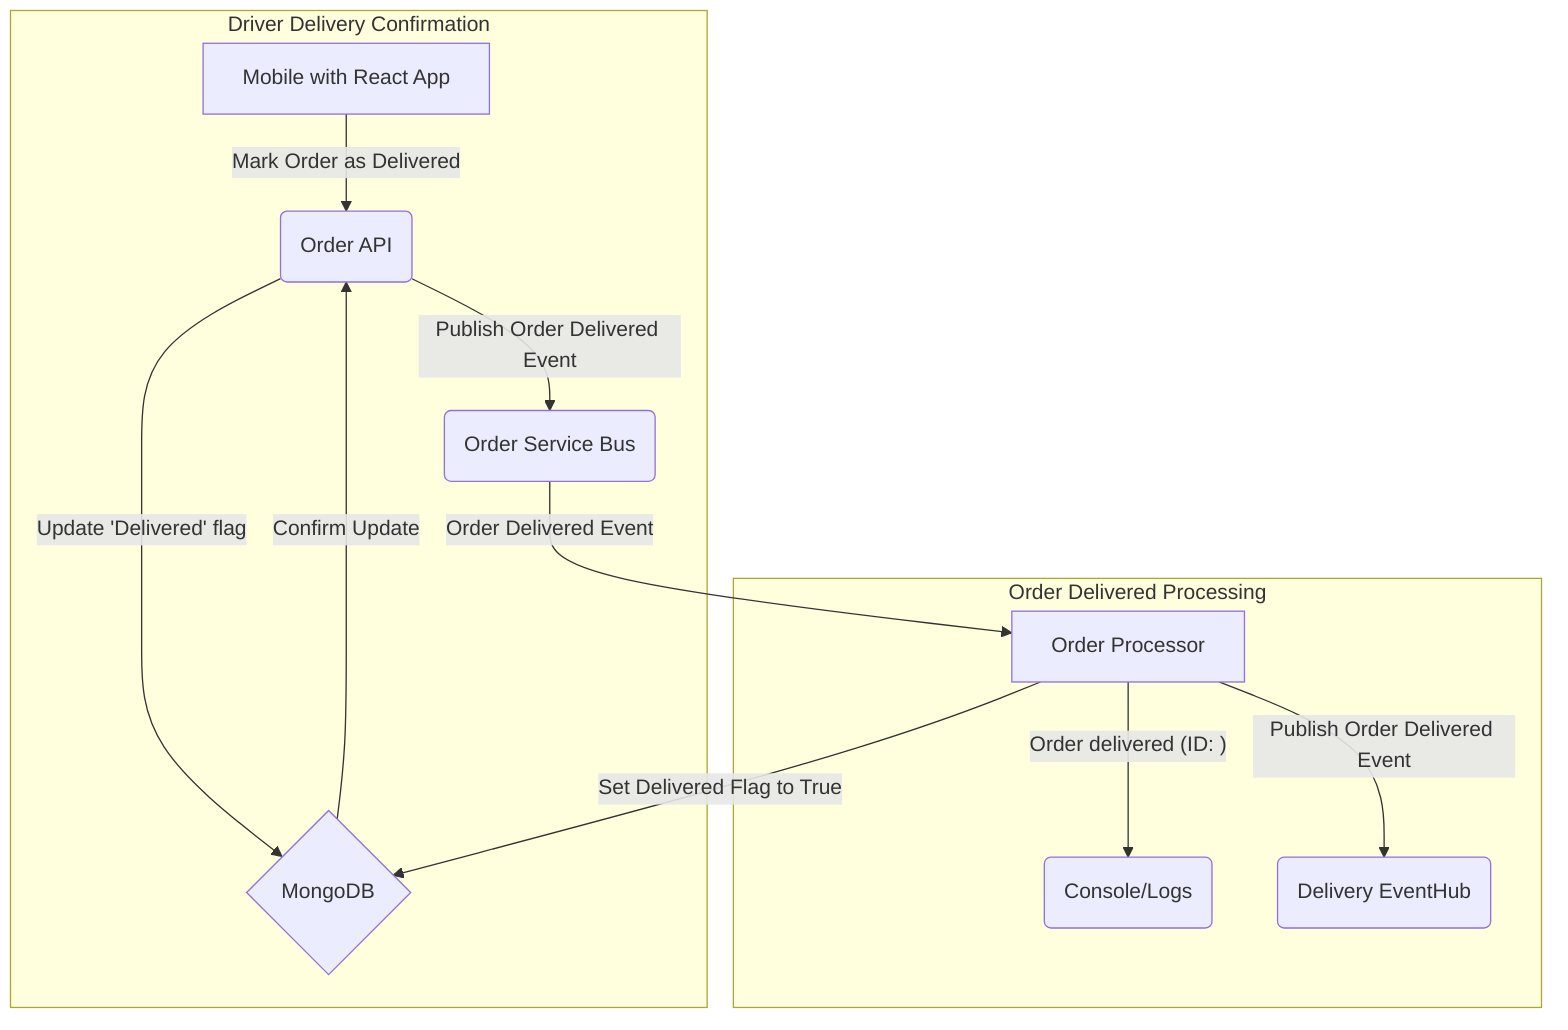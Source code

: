 graph TD
    subgraph Driver Delivery Confirmation
        H[Mobile with React App] -- Mark Order as Delivered --> I(Order API)
        I -- Update 'Delivered' flag --> J{MongoDB}
        J -- Confirm Update --> I
        I -- Publish Order Delivered Event --> K(Order Service Bus)
    end

    subgraph Order Delivered Processing
        K -- Order Delivered Event --> L[Order Processor]
        L -- "Order delivered (ID: <order_id>)" --> M(Console/Logs)
        L -- Set Delivered Flag to True --> J
        L -- Publish Order Delivered Event --> N(Delivery EventHub)
    end